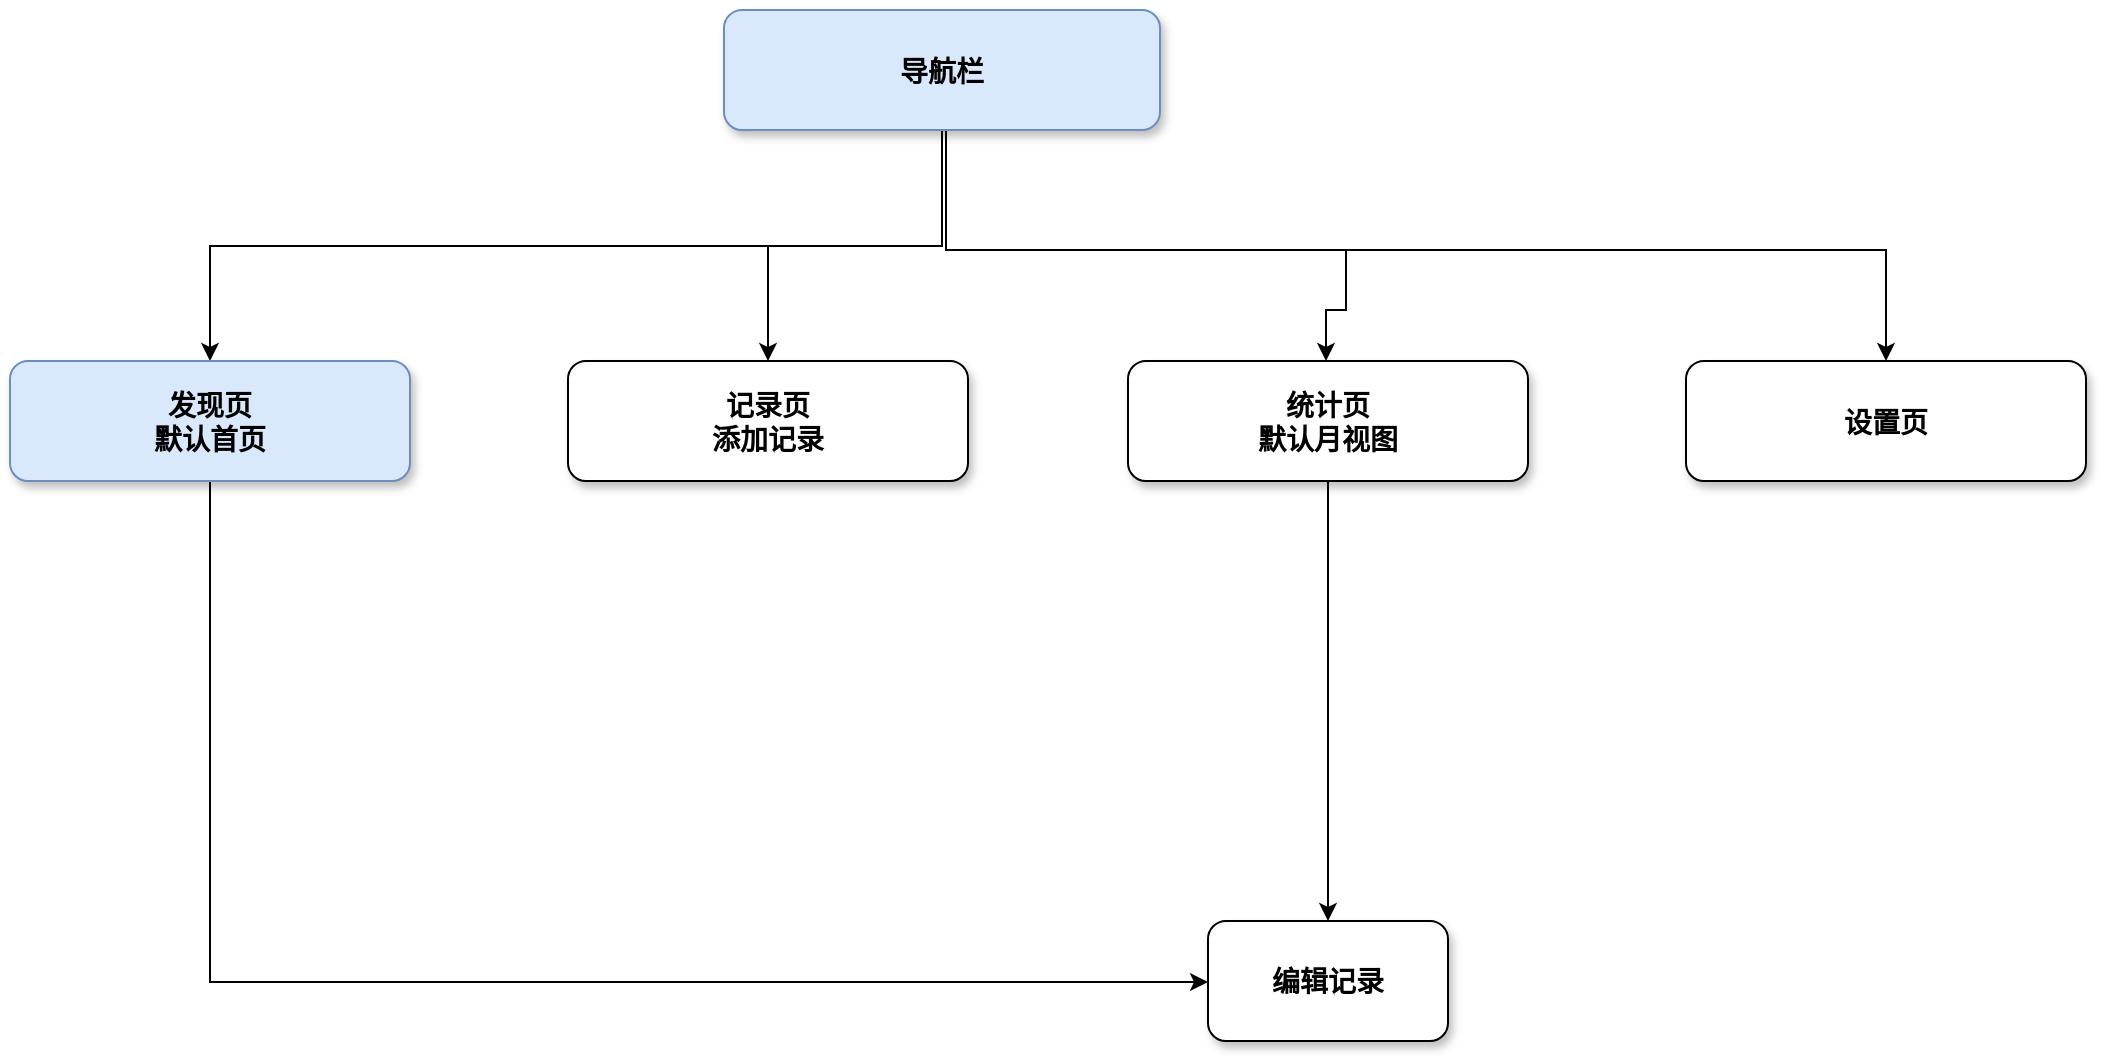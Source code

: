 <mxfile version="16.5.3" type="github">
  <diagram name="Page-1" id="97916047-d0de-89f5-080d-49f4d83e522f">
    <mxGraphModel dx="2031" dy="1089" grid="1" gridSize="10" guides="1" tooltips="1" connect="1" arrows="1" fold="1" page="1" pageScale="1.5" pageWidth="1169" pageHeight="827" background="none" math="0" shadow="0">
      <root>
        <mxCell id="0" />
        <mxCell id="1" parent="0" />
        <mxCell id="HV4kGWUIBfGor4adAAQZ-59" style="edgeStyle=orthogonalEdgeStyle;rounded=0;orthogonalLoop=1;jettySize=auto;html=1;exitX=0.5;exitY=1;exitDx=0;exitDy=0;" parent="1" source="3" target="4" edge="1">
          <mxGeometry relative="1" as="geometry">
            <mxPoint x="398" y="430" as="sourcePoint" />
            <Array as="points">
              <mxPoint x="768" y="398" />
              <mxPoint x="402" y="398" />
            </Array>
          </mxGeometry>
        </mxCell>
        <mxCell id="HV4kGWUIBfGor4adAAQZ-56" style="edgeStyle=orthogonalEdgeStyle;rounded=0;orthogonalLoop=1;jettySize=auto;html=1;exitX=0.5;exitY=1;exitDx=0;exitDy=0;" parent="1" source="3" target="HV4kGWUIBfGor4adAAQZ-55" edge="1">
          <mxGeometry relative="1" as="geometry">
            <Array as="points">
              <mxPoint x="770" y="400" />
              <mxPoint x="1240" y="400" />
              <mxPoint x="1240" y="430" />
              <mxPoint x="1240" y="430" />
            </Array>
          </mxGeometry>
        </mxCell>
        <mxCell id="HV4kGWUIBfGor4adAAQZ-57" style="edgeStyle=orthogonalEdgeStyle;rounded=0;orthogonalLoop=1;jettySize=auto;html=1;" parent="1" source="3" target="6" edge="1">
          <mxGeometry relative="1" as="geometry">
            <Array as="points">
              <mxPoint x="770" y="400" />
              <mxPoint x="970" y="400" />
              <mxPoint x="970" y="430" />
              <mxPoint x="960" y="430" />
            </Array>
          </mxGeometry>
        </mxCell>
        <mxCell id="HV4kGWUIBfGor4adAAQZ-58" style="edgeStyle=orthogonalEdgeStyle;rounded=0;orthogonalLoop=1;jettySize=auto;html=1;" parent="1" source="3" target="5" edge="1">
          <mxGeometry relative="1" as="geometry">
            <Array as="points">
              <mxPoint x="768" y="398" />
              <mxPoint x="681" y="398" />
            </Array>
          </mxGeometry>
        </mxCell>
        <mxCell id="3" value="导航栏" style="rounded=1;shadow=1;fontStyle=1;fontSize=14;fillColor=#dae8fc;strokeColor=#6c8ebf;" parent="1" vertex="1">
          <mxGeometry x="659" y="280" width="218" height="60" as="geometry" />
        </mxCell>
        <mxCell id="67sv7QCmZ2aAzov5QZb7-14" style="edgeStyle=orthogonalEdgeStyle;rounded=0;orthogonalLoop=1;jettySize=auto;html=1;" edge="1" parent="1" source="4" target="67sv7QCmZ2aAzov5QZb7-12">
          <mxGeometry relative="1" as="geometry">
            <Array as="points">
              <mxPoint x="402" y="766" />
            </Array>
          </mxGeometry>
        </mxCell>
        <mxCell id="4" value="发现页&#xa;默认首页" style="rounded=1;shadow=1;fontStyle=1;fontSize=14;fillColor=#dae8fc;strokeColor=#6c8ebf;align=center;" parent="1" vertex="1">
          <mxGeometry x="302" y="455.5" width="200" height="60" as="geometry" />
        </mxCell>
        <mxCell id="5" value="记录页&#xa;添加记录" style="rounded=1;shadow=1;fontStyle=1;fontSize=14;" parent="1" vertex="1">
          <mxGeometry x="581" y="455.5" width="200" height="60" as="geometry" />
        </mxCell>
        <mxCell id="67sv7QCmZ2aAzov5QZb7-11" value="" style="edgeStyle=orthogonalEdgeStyle;rounded=0;orthogonalLoop=1;jettySize=auto;html=1;" edge="1" parent="1" source="6" target="67sv7QCmZ2aAzov5QZb7-12">
          <mxGeometry relative="1" as="geometry">
            <mxPoint x="961.0" y="595.5" as="targetPoint" />
          </mxGeometry>
        </mxCell>
        <mxCell id="6" value="统计页&#xa;默认月视图" style="rounded=1;shadow=1;fontStyle=1;fontSize=14;" parent="1" vertex="1">
          <mxGeometry x="861" y="455.5" width="200" height="60" as="geometry" />
        </mxCell>
        <mxCell id="HV4kGWUIBfGor4adAAQZ-55" value="设置页" style="rounded=1;shadow=1;fontStyle=1;fontSize=14;" parent="1" vertex="1">
          <mxGeometry x="1140" y="455.5" width="200" height="60" as="geometry" />
        </mxCell>
        <mxCell id="67sv7QCmZ2aAzov5QZb7-12" value="编辑记录" style="whiteSpace=wrap;html=1;fontSize=14;rounded=1;shadow=1;fontStyle=1;" vertex="1" parent="1">
          <mxGeometry x="901" y="735.5" width="120" height="60" as="geometry" />
        </mxCell>
      </root>
    </mxGraphModel>
  </diagram>
</mxfile>
